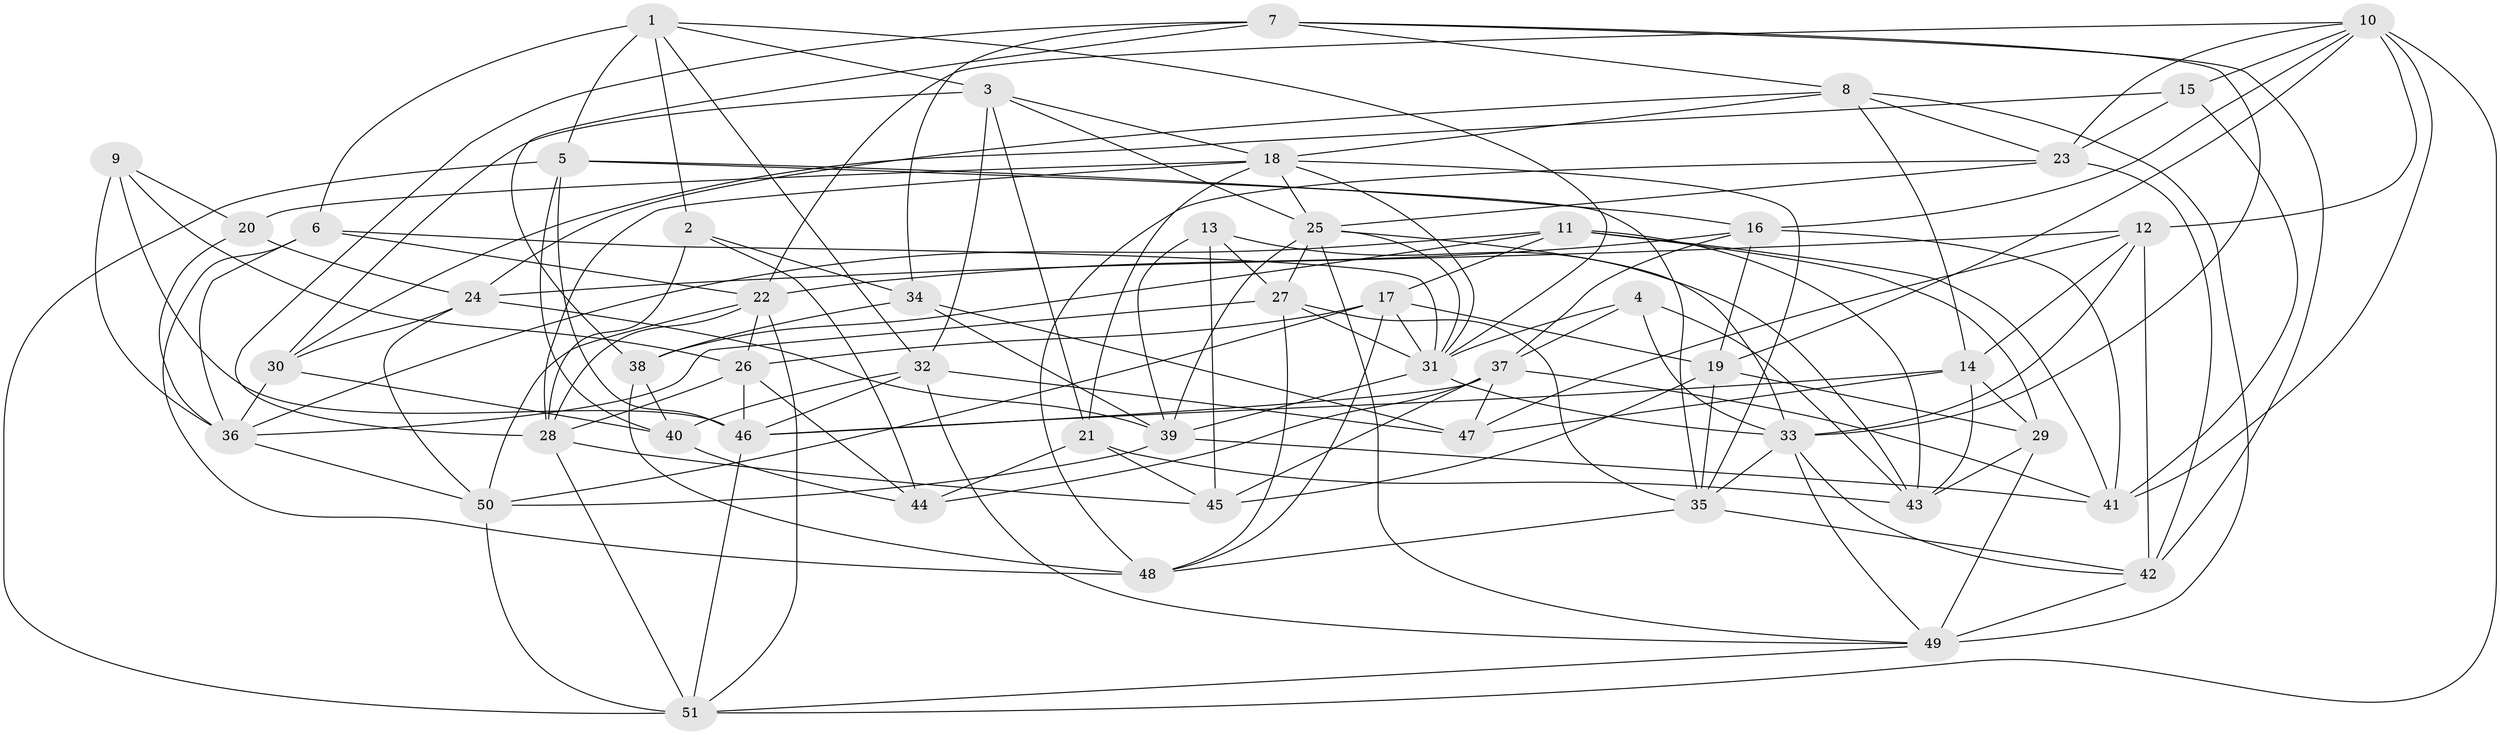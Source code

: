 // original degree distribution, {4: 1.0}
// Generated by graph-tools (version 1.1) at 2025/38/03/04/25 23:38:10]
// undirected, 51 vertices, 152 edges
graph export_dot {
  node [color=gray90,style=filled];
  1;
  2;
  3;
  4;
  5;
  6;
  7;
  8;
  9;
  10;
  11;
  12;
  13;
  14;
  15;
  16;
  17;
  18;
  19;
  20;
  21;
  22;
  23;
  24;
  25;
  26;
  27;
  28;
  29;
  30;
  31;
  32;
  33;
  34;
  35;
  36;
  37;
  38;
  39;
  40;
  41;
  42;
  43;
  44;
  45;
  46;
  47;
  48;
  49;
  50;
  51;
  1 -- 2 [weight=1.0];
  1 -- 3 [weight=1.0];
  1 -- 5 [weight=1.0];
  1 -- 6 [weight=1.0];
  1 -- 31 [weight=1.0];
  1 -- 32 [weight=1.0];
  2 -- 28 [weight=1.0];
  2 -- 34 [weight=1.0];
  2 -- 44 [weight=1.0];
  3 -- 18 [weight=1.0];
  3 -- 21 [weight=1.0];
  3 -- 25 [weight=1.0];
  3 -- 30 [weight=1.0];
  3 -- 32 [weight=1.0];
  4 -- 31 [weight=1.0];
  4 -- 33 [weight=1.0];
  4 -- 37 [weight=1.0];
  4 -- 43 [weight=1.0];
  5 -- 16 [weight=1.0];
  5 -- 35 [weight=1.0];
  5 -- 40 [weight=1.0];
  5 -- 46 [weight=1.0];
  5 -- 51 [weight=1.0];
  6 -- 22 [weight=1.0];
  6 -- 31 [weight=1.0];
  6 -- 36 [weight=2.0];
  6 -- 48 [weight=1.0];
  7 -- 8 [weight=1.0];
  7 -- 28 [weight=1.0];
  7 -- 33 [weight=1.0];
  7 -- 34 [weight=1.0];
  7 -- 38 [weight=1.0];
  7 -- 42 [weight=1.0];
  8 -- 14 [weight=1.0];
  8 -- 18 [weight=1.0];
  8 -- 23 [weight=1.0];
  8 -- 24 [weight=1.0];
  8 -- 49 [weight=1.0];
  9 -- 20 [weight=1.0];
  9 -- 26 [weight=1.0];
  9 -- 36 [weight=2.0];
  9 -- 46 [weight=2.0];
  10 -- 12 [weight=1.0];
  10 -- 15 [weight=2.0];
  10 -- 16 [weight=1.0];
  10 -- 19 [weight=1.0];
  10 -- 22 [weight=1.0];
  10 -- 23 [weight=1.0];
  10 -- 41 [weight=1.0];
  10 -- 51 [weight=2.0];
  11 -- 17 [weight=1.0];
  11 -- 29 [weight=1.0];
  11 -- 36 [weight=1.0];
  11 -- 38 [weight=1.0];
  11 -- 41 [weight=1.0];
  11 -- 43 [weight=1.0];
  12 -- 14 [weight=1.0];
  12 -- 24 [weight=1.0];
  12 -- 33 [weight=1.0];
  12 -- 42 [weight=1.0];
  12 -- 47 [weight=1.0];
  13 -- 27 [weight=1.0];
  13 -- 39 [weight=1.0];
  13 -- 43 [weight=1.0];
  13 -- 45 [weight=1.0];
  14 -- 29 [weight=1.0];
  14 -- 43 [weight=1.0];
  14 -- 46 [weight=1.0];
  14 -- 47 [weight=1.0];
  15 -- 23 [weight=1.0];
  15 -- 30 [weight=1.0];
  15 -- 41 [weight=2.0];
  16 -- 19 [weight=1.0];
  16 -- 22 [weight=1.0];
  16 -- 37 [weight=1.0];
  16 -- 41 [weight=1.0];
  17 -- 19 [weight=1.0];
  17 -- 26 [weight=1.0];
  17 -- 31 [weight=1.0];
  17 -- 48 [weight=1.0];
  17 -- 50 [weight=1.0];
  18 -- 20 [weight=1.0];
  18 -- 21 [weight=1.0];
  18 -- 25 [weight=1.0];
  18 -- 28 [weight=1.0];
  18 -- 31 [weight=1.0];
  18 -- 35 [weight=1.0];
  19 -- 29 [weight=1.0];
  19 -- 35 [weight=2.0];
  19 -- 45 [weight=2.0];
  20 -- 24 [weight=1.0];
  20 -- 36 [weight=1.0];
  21 -- 43 [weight=1.0];
  21 -- 44 [weight=2.0];
  21 -- 45 [weight=1.0];
  22 -- 26 [weight=1.0];
  22 -- 28 [weight=2.0];
  22 -- 50 [weight=1.0];
  22 -- 51 [weight=1.0];
  23 -- 25 [weight=1.0];
  23 -- 42 [weight=1.0];
  23 -- 48 [weight=1.0];
  24 -- 30 [weight=1.0];
  24 -- 39 [weight=1.0];
  24 -- 50 [weight=1.0];
  25 -- 27 [weight=1.0];
  25 -- 31 [weight=1.0];
  25 -- 33 [weight=1.0];
  25 -- 39 [weight=1.0];
  25 -- 49 [weight=1.0];
  26 -- 28 [weight=1.0];
  26 -- 44 [weight=1.0];
  26 -- 46 [weight=1.0];
  27 -- 31 [weight=1.0];
  27 -- 35 [weight=1.0];
  27 -- 36 [weight=1.0];
  27 -- 48 [weight=1.0];
  28 -- 45 [weight=1.0];
  28 -- 51 [weight=1.0];
  29 -- 43 [weight=1.0];
  29 -- 49 [weight=2.0];
  30 -- 36 [weight=2.0];
  30 -- 40 [weight=1.0];
  31 -- 33 [weight=1.0];
  31 -- 39 [weight=2.0];
  32 -- 40 [weight=3.0];
  32 -- 46 [weight=1.0];
  32 -- 47 [weight=3.0];
  32 -- 49 [weight=1.0];
  33 -- 35 [weight=1.0];
  33 -- 42 [weight=1.0];
  33 -- 49 [weight=1.0];
  34 -- 38 [weight=1.0];
  34 -- 39 [weight=2.0];
  34 -- 47 [weight=1.0];
  35 -- 42 [weight=1.0];
  35 -- 48 [weight=1.0];
  36 -- 50 [weight=1.0];
  37 -- 41 [weight=1.0];
  37 -- 44 [weight=1.0];
  37 -- 45 [weight=1.0];
  37 -- 46 [weight=1.0];
  37 -- 47 [weight=2.0];
  38 -- 40 [weight=2.0];
  38 -- 48 [weight=1.0];
  39 -- 41 [weight=2.0];
  39 -- 50 [weight=1.0];
  40 -- 44 [weight=1.0];
  42 -- 49 [weight=1.0];
  46 -- 51 [weight=1.0];
  49 -- 51 [weight=1.0];
  50 -- 51 [weight=1.0];
}
